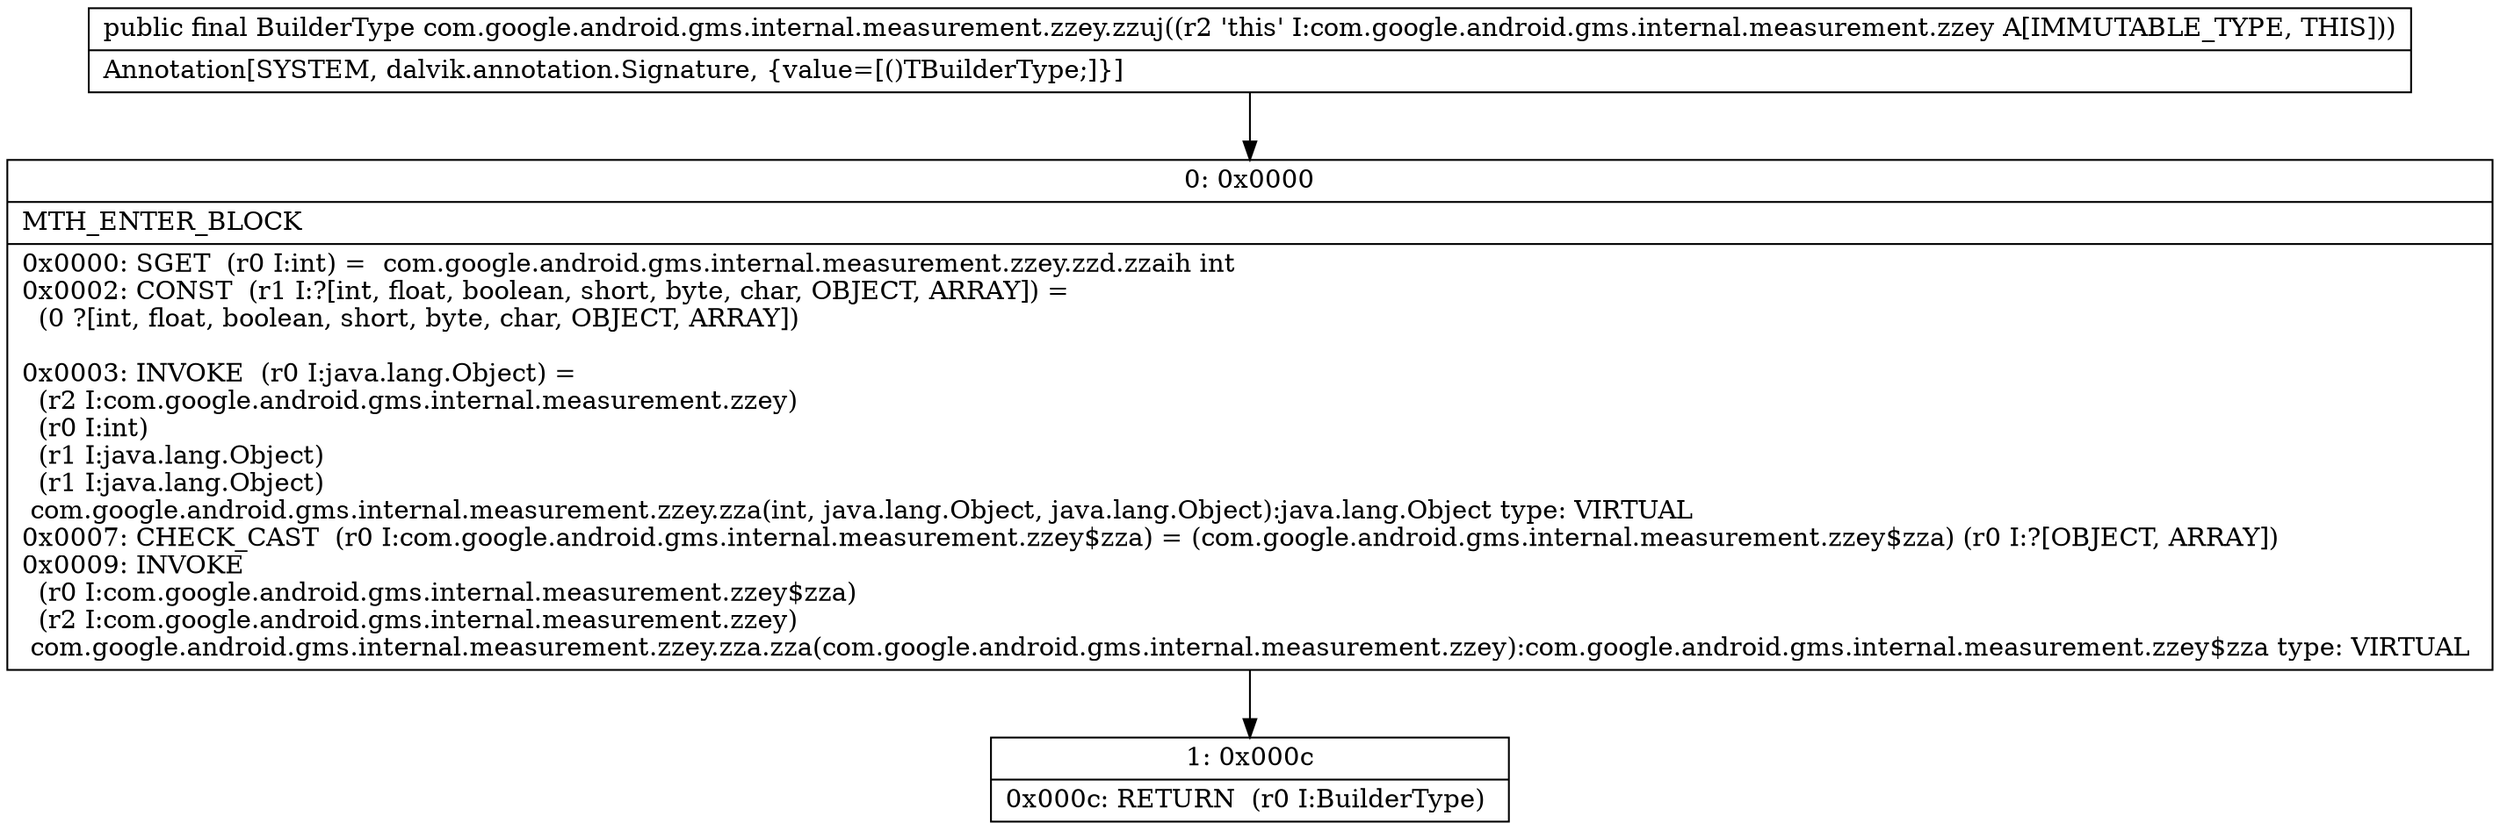 digraph "CFG forcom.google.android.gms.internal.measurement.zzey.zzuj()Lcom\/google\/android\/gms\/internal\/measurement\/zzey$zza;" {
Node_0 [shape=record,label="{0\:\ 0x0000|MTH_ENTER_BLOCK\l|0x0000: SGET  (r0 I:int) =  com.google.android.gms.internal.measurement.zzey.zzd.zzaih int \l0x0002: CONST  (r1 I:?[int, float, boolean, short, byte, char, OBJECT, ARRAY]) = \l  (0 ?[int, float, boolean, short, byte, char, OBJECT, ARRAY])\l \l0x0003: INVOKE  (r0 I:java.lang.Object) = \l  (r2 I:com.google.android.gms.internal.measurement.zzey)\l  (r0 I:int)\l  (r1 I:java.lang.Object)\l  (r1 I:java.lang.Object)\l com.google.android.gms.internal.measurement.zzey.zza(int, java.lang.Object, java.lang.Object):java.lang.Object type: VIRTUAL \l0x0007: CHECK_CAST  (r0 I:com.google.android.gms.internal.measurement.zzey$zza) = (com.google.android.gms.internal.measurement.zzey$zza) (r0 I:?[OBJECT, ARRAY]) \l0x0009: INVOKE  \l  (r0 I:com.google.android.gms.internal.measurement.zzey$zza)\l  (r2 I:com.google.android.gms.internal.measurement.zzey)\l com.google.android.gms.internal.measurement.zzey.zza.zza(com.google.android.gms.internal.measurement.zzey):com.google.android.gms.internal.measurement.zzey$zza type: VIRTUAL \l}"];
Node_1 [shape=record,label="{1\:\ 0x000c|0x000c: RETURN  (r0 I:BuilderType) \l}"];
MethodNode[shape=record,label="{public final BuilderType com.google.android.gms.internal.measurement.zzey.zzuj((r2 'this' I:com.google.android.gms.internal.measurement.zzey A[IMMUTABLE_TYPE, THIS]))  | Annotation[SYSTEM, dalvik.annotation.Signature, \{value=[()TBuilderType;]\}]\l}"];
MethodNode -> Node_0;
Node_0 -> Node_1;
}

